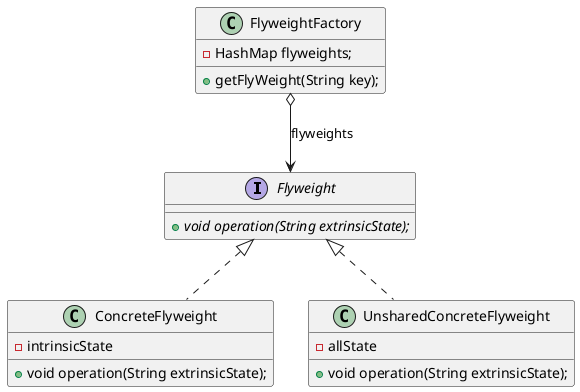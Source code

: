 @startuml

interface Flyweight{
+{abstract} void operation(String extrinsicState);
}

class FlyweightFactory{
-HashMap flyweights;
+getFlyWeight(String key);
}

class ConcreteFlyweight{
-intrinsicState
+void operation(String extrinsicState);
}

class UnsharedConcreteFlyweight{
-allState
+void operation(String extrinsicState);
}

ConcreteFlyweight .up.|>Flyweight
UnsharedConcreteFlyweight .up.|>Flyweight

FlyweightFactory o-->Flyweight:flyweights

@enduml